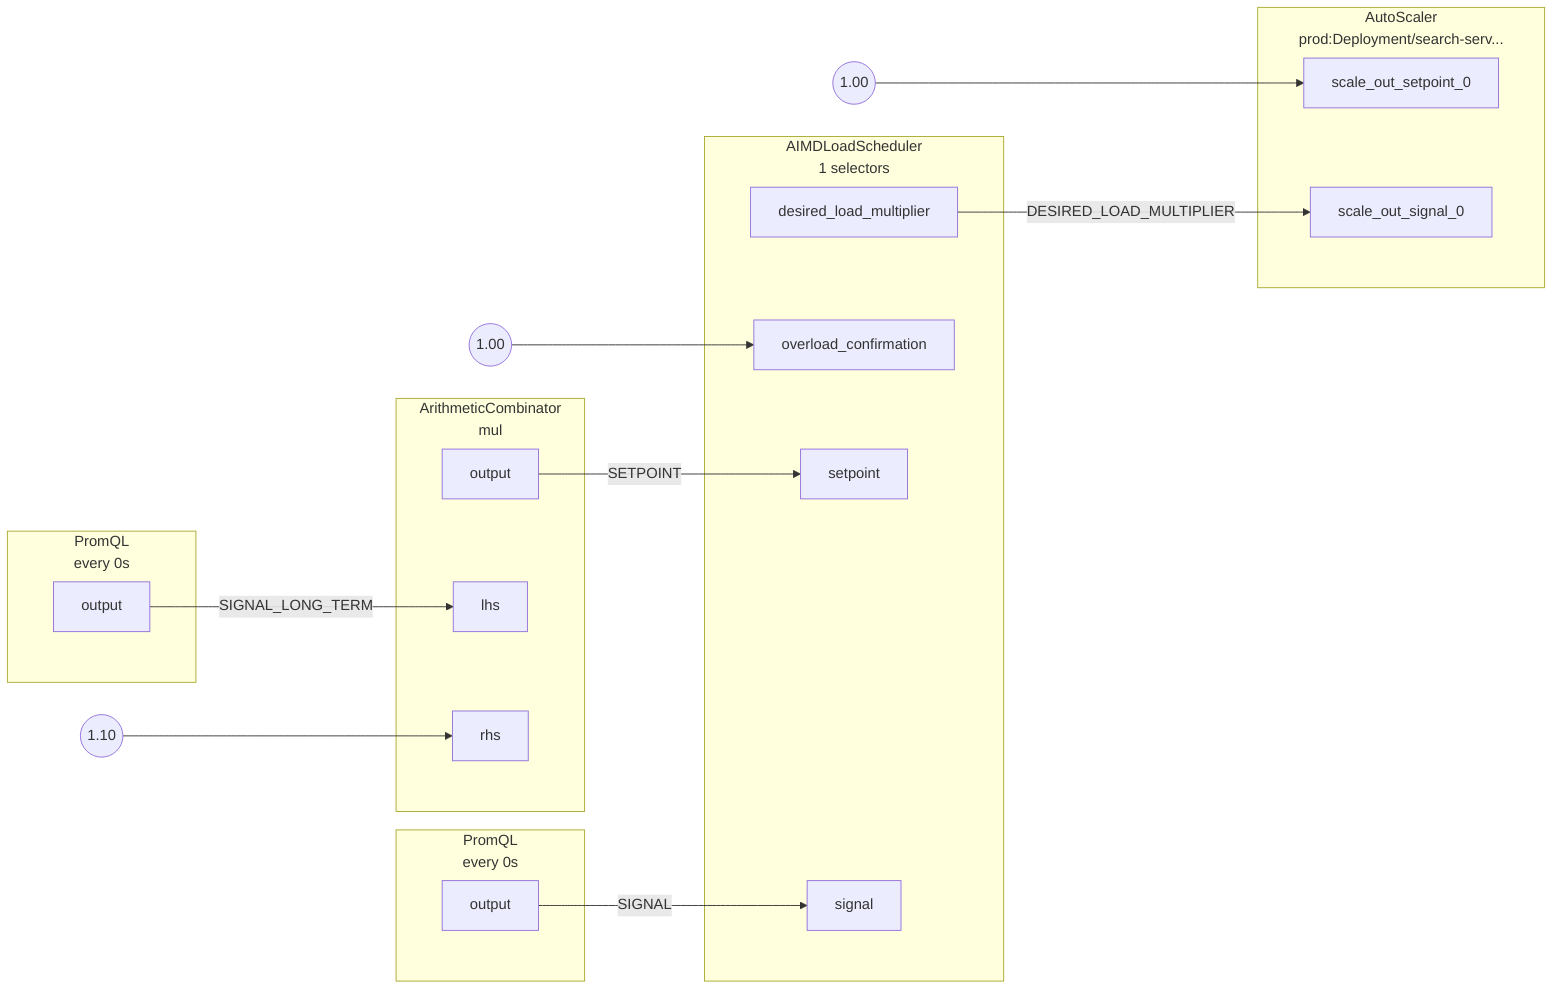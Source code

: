 flowchart LR
subgraph root.0[<center>AIMDLoadScheduler<br/>1 selectors</center>]
subgraph root.0_inports[ ]
style root.0_inports fill:none,stroke:none
root.0overload_confirmation[overload_confirmation]
root.0setpoint[setpoint]
root.0signal[signal]
end
subgraph root.0_outports[ ]
style root.0_outports fill:none,stroke:none
root.0desired_load_multiplier[desired_load_multiplier]
end
end
root.0_overload_confirmation_FakeConstantout((1.00))
subgraph root.1[<center>AutoScaler<br/>prod:Deployment/search-serv...</center>]
subgraph root.1_inports[ ]
style root.1_inports fill:none,stroke:none
root.1scale_out_setpoint_0[scale_out_setpoint_0]
root.1scale_out_signal_0[scale_out_signal_0]
end
end
root.1_scale_out_setpoint_0_FakeConstantout((1.00))
subgraph root.2[<center>PromQL<br/>every 0s</center>]
subgraph root.2_outports[ ]
style root.2_outports fill:none,stroke:none
root.2output[output]
end
end
subgraph root.3[<center>PromQL<br/>every 0s</center>]
subgraph root.3_outports[ ]
style root.3_outports fill:none,stroke:none
root.3output[output]
end
end
subgraph root.4[<center>ArithmeticCombinator<br/>mul</center>]
subgraph root.4_inports[ ]
style root.4_inports fill:none,stroke:none
root.4lhs[lhs]
root.4rhs[rhs]
end
subgraph root.4_outports[ ]
style root.4_outports fill:none,stroke:none
root.4output[output]
end
end
root.4_rhs_FakeConstantout((1.10))
root.0desired_load_multiplier --> |DESIRED_LOAD_MULTIPLIER| root.1scale_out_signal_0
root.0_overload_confirmation_FakeConstantout --> root.0overload_confirmation
root.1_scale_out_setpoint_0_FakeConstantout --> root.1scale_out_setpoint_0
root.2output --> |SIGNAL| root.0signal
root.3output --> |SIGNAL_LONG_TERM| root.4lhs
root.4output --> |SETPOINT| root.0setpoint
root.4_rhs_FakeConstantout --> root.4rhs
